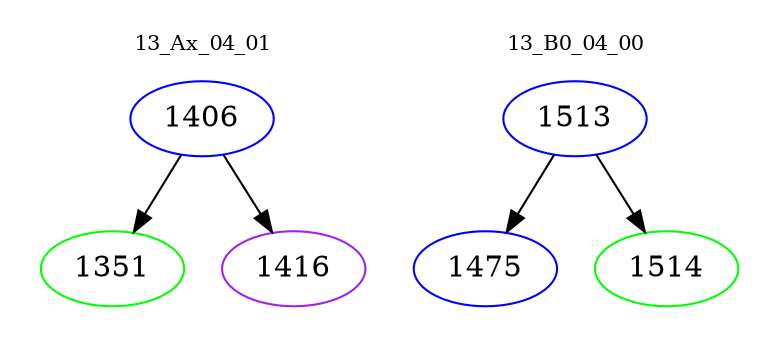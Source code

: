 digraph{
subgraph cluster_0 {
color = white
label = "13_Ax_04_01";
fontsize=10;
T0_1406 [label="1406", color="blue"]
T0_1406 -> T0_1351 [color="black"]
T0_1351 [label="1351", color="green"]
T0_1406 -> T0_1416 [color="black"]
T0_1416 [label="1416", color="purple"]
}
subgraph cluster_1 {
color = white
label = "13_B0_04_00";
fontsize=10;
T1_1513 [label="1513", color="blue"]
T1_1513 -> T1_1475 [color="black"]
T1_1475 [label="1475", color="blue"]
T1_1513 -> T1_1514 [color="black"]
T1_1514 [label="1514", color="green"]
}
}

